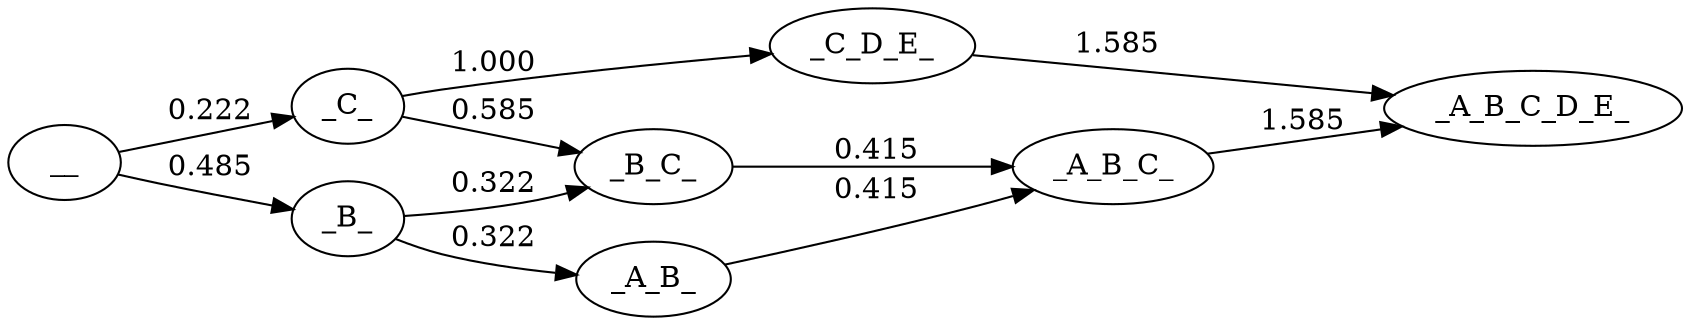 strict digraph "" {
	graph [rankdir=LR];
	__ -> _C_	[cost=0.22239242133644802,
		label=" 0.222"];
	__ -> _B_	[cost=0.4854268271702417,
		label=" 0.485"];
	_C_ -> _B_C_	[cost=0.5849625007211562,
		label=" 0.585"];
	_C_ -> _C_D_E_	[cost=1.0,
		label=" 1.000"];
	_B_ -> _B_C_	[cost=0.32192809488736235,
		label=" 0.322"];
	_B_ -> _A_B_	[cost=0.32192809488736235,
		label=" 0.322"];
	_B_C_ -> _A_B_C_	[cost=0.4150374992788437,
		label=" 0.415"];
	_A_B_ -> _A_B_C_	[cost=0.4150374992788437,
		label=" 0.415"];
	_A_B_C_ -> _A_B_C_D_E_	[cost=1.5849625007211563,
		label=" 1.585"];
	_C_D_E_ -> _A_B_C_D_E_	[cost=1.5849625007211563,
		label=" 1.585"];
}
